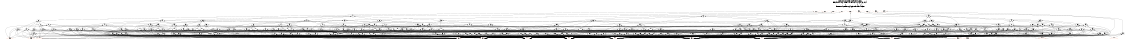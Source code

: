 # Network structure generated by ABC

digraph network {
size = "7.5,10";
center = true;
edge [dir = back];

{
  node [shape = plaintext];
  edge [style = invis];
  LevelTitle1 [label=""];
  LevelTitle2 [label=""];
  Level6 [label = ""];
  Level5 [label = ""];
  Level4 [label = ""];
  Level3 [label = ""];
  Level2 [label = ""];
  Level1 [label = ""];
  Level0 [label = ""];
  LevelTitle1 ->  LevelTitle2 ->  Level6 ->  Level5 ->  Level4 ->  Level3 ->  Level2 ->  Level1 ->  Level0;
}

{
  rank = same;
  LevelTitle1;
  title1 [shape=plaintext,
          fontsize=20,
          fontname = "Times-Roman",
          label="Network structure visualized by ABC\nBenchmark \"top\". Time was Wed Oct 16 16:07:28 2024. "
         ];
}

{
  rank = same;
  LevelTitle2;
  title2 [shape=plaintext,
          fontsize=18,
          fontname = "Times-Roman",
          label="The network contains 273 logic nodes and 0 latches.\n"
         ];
}

{
  rank = same;
  Level6;
  Node16 [label = "o_1_", shape = invtriangle, color = coral, fillcolor = coral];
  Node17 [label = "o_2_", shape = invtriangle, color = coral, fillcolor = coral];
  Node18 [label = "o_0_", shape = invtriangle, color = coral, fillcolor = coral];
  Node19 [label = "o_7_", shape = invtriangle, color = coral, fillcolor = coral];
  Node20 [label = "o_8_", shape = invtriangle, color = coral, fillcolor = coral];
  Node21 [label = "o_5_", shape = invtriangle, color = coral, fillcolor = coral];
  Node22 [label = "o_6_", shape = invtriangle, color = coral, fillcolor = coral];
  Node23 [label = "o_3_", shape = invtriangle, color = coral, fillcolor = coral];
  Node24 [label = "o_4_", shape = invtriangle, color = coral, fillcolor = coral];
}

{
  rank = same;
  Level5;
  Node41 [label = "41\n", shape = ellipse];
  Node161 [label = "161\n", shape = ellipse];
  Node239 [label = "239\n", shape = ellipse];
}

{
  rank = same;
  Level4;
  Node26 [label = "26\n", shape = ellipse];
  Node42 [label = "42\n", shape = ellipse];
  Node86 [label = "86\n", shape = ellipse];
  Node108 [label = "108\n", shape = ellipse];
  Node130 [label = "130\n", shape = ellipse];
  Node142 [label = "142\n", shape = ellipse];
  Node157 [label = "157\n", shape = ellipse];
  Node162 [label = "162\n", shape = ellipse];
  Node176 [label = "176\n", shape = ellipse];
  Node231 [label = "231\n", shape = ellipse];
  Node240 [label = "240\n", shape = ellipse];
  Node244 [label = "244\n", shape = ellipse];
  Node261 [label = "261\n", shape = ellipse];
  Node276 [label = "276\n", shape = ellipse];
  Node284 [label = "284\n", shape = ellipse];
}

{
  rank = same;
  Level3;
  Node27 [label = "27\n", shape = ellipse];
  Node32 [label = "32\n", shape = ellipse];
  Node43 [label = "43\n", shape = ellipse];
  Node59 [label = "59\n", shape = ellipse];
  Node68 [label = "68\n", shape = ellipse];
  Node74 [label = "74\n", shape = ellipse];
  Node79 [label = "79\n", shape = ellipse];
  Node87 [label = "87\n", shape = ellipse];
  Node89 [label = "89\n", shape = ellipse];
  Node91 [label = "91\n", shape = ellipse];
  Node94 [label = "94\n", shape = ellipse];
  Node97 [label = "97\n", shape = ellipse];
  Node109 [label = "109\n", shape = ellipse];
  Node116 [label = "116\n", shape = ellipse];
  Node120 [label = "120\n", shape = ellipse];
  Node122 [label = "122\n", shape = ellipse];
  Node125 [label = "125\n", shape = ellipse];
  Node131 [label = "131\n", shape = ellipse];
  Node134 [label = "134\n", shape = ellipse];
  Node138 [label = "138\n", shape = ellipse];
  Node143 [label = "143\n", shape = ellipse];
  Node145 [label = "145\n", shape = ellipse];
  Node147 [label = "147\n", shape = ellipse];
  Node158 [label = "158\n", shape = ellipse];
  Node163 [label = "163\n", shape = ellipse];
  Node177 [label = "177\n", shape = ellipse];
  Node190 [label = "190\n", shape = ellipse];
  Node200 [label = "200\n", shape = ellipse];
  Node212 [label = "212\n", shape = ellipse];
  Node222 [label = "222\n", shape = ellipse];
  Node232 [label = "232\n", shape = ellipse];
  Node241 [label = "241\n", shape = ellipse];
  Node242 [label = "242\n", shape = ellipse];
  Node245 [label = "245\n", shape = ellipse];
  Node247 [label = "247\n", shape = ellipse];
  Node262 [label = "262\n", shape = ellipse];
  Node268 [label = "268\n", shape = ellipse];
  Node270 [label = "270\n", shape = ellipse];
  Node273 [label = "273\n", shape = ellipse];
  Node277 [label = "277\n", shape = ellipse];
  Node278 [label = "278\n", shape = ellipse];
  Node280 [label = "280\n", shape = ellipse];
  Node285 [label = "285\n", shape = ellipse];
  Node286 [label = "286\n", shape = ellipse];
  Node288 [label = "288\n", shape = ellipse];
  Node291 [label = "291\n", shape = ellipse];
  Node294 [label = "294\n", shape = ellipse];
}

{
  rank = same;
  Level2;
  Node28 [label = "28\n", shape = ellipse];
  Node31 [label = "31\n", shape = ellipse];
  Node33 [label = "33\n", shape = ellipse];
  Node36 [label = "36\n", shape = ellipse];
  Node38 [label = "38\n", shape = ellipse];
  Node40 [label = "40\n", shape = ellipse];
  Node44 [label = "44\n", shape = ellipse];
  Node47 [label = "47\n", shape = ellipse];
  Node49 [label = "49\n", shape = ellipse];
  Node54 [label = "54\n", shape = ellipse];
  Node55 [label = "55\n", shape = ellipse];
  Node60 [label = "60\n", shape = ellipse];
  Node63 [label = "63\n", shape = ellipse];
  Node67 [label = "67\n", shape = ellipse];
  Node69 [label = "69\n", shape = ellipse];
  Node70 [label = "70\n", shape = ellipse];
  Node71 [label = "71\n", shape = ellipse];
  Node75 [label = "75\n", shape = ellipse];
  Node76 [label = "76\n", shape = ellipse];
  Node77 [label = "77\n", shape = ellipse];
  Node80 [label = "80\n", shape = ellipse];
  Node82 [label = "82\n", shape = ellipse];
  Node83 [label = "83\n", shape = ellipse];
  Node84 [label = "84\n", shape = ellipse];
  Node88 [label = "88\n", shape = ellipse];
  Node90 [label = "90\n", shape = ellipse];
  Node92 [label = "92\n", shape = ellipse];
  Node93 [label = "93\n", shape = ellipse];
  Node95 [label = "95\n", shape = ellipse];
  Node96 [label = "96\n", shape = ellipse];
  Node98 [label = "98\n", shape = ellipse];
  Node100 [label = "100\n", shape = ellipse];
  Node103 [label = "103\n", shape = ellipse];
  Node105 [label = "105\n", shape = ellipse];
  Node110 [label = "110\n", shape = ellipse];
  Node112 [label = "112\n", shape = ellipse];
  Node113 [label = "113\n", shape = ellipse];
  Node114 [label = "114\n", shape = ellipse];
  Node117 [label = "117\n", shape = ellipse];
  Node118 [label = "118\n", shape = ellipse];
  Node119 [label = "119\n", shape = ellipse];
  Node121 [label = "121\n", shape = ellipse];
  Node123 [label = "123\n", shape = ellipse];
  Node126 [label = "126\n", shape = ellipse];
  Node129 [label = "129\n", shape = ellipse];
  Node132 [label = "132\n", shape = ellipse];
  Node135 [label = "135\n", shape = ellipse];
  Node137 [label = "137\n", shape = ellipse];
  Node139 [label = "139\n", shape = ellipse];
  Node141 [label = "141\n", shape = ellipse];
  Node144 [label = "144\n", shape = ellipse];
  Node146 [label = "146\n", shape = ellipse];
  Node148 [label = "148\n", shape = ellipse];
  Node150 [label = "150\n", shape = ellipse];
  Node151 [label = "151\n", shape = ellipse];
  Node152 [label = "152\n", shape = ellipse];
  Node154 [label = "154\n", shape = ellipse];
  Node155 [label = "155\n", shape = ellipse];
  Node156 [label = "156\n", shape = ellipse];
  Node159 [label = "159\n", shape = ellipse];
  Node160 [label = "160\n", shape = ellipse];
  Node164 [label = "164\n", shape = ellipse];
  Node169 [label = "169\n", shape = ellipse];
  Node171 [label = "171\n", shape = ellipse];
  Node178 [label = "178\n", shape = ellipse];
  Node182 [label = "182\n", shape = ellipse];
  Node185 [label = "185\n", shape = ellipse];
  Node187 [label = "187\n", shape = ellipse];
  Node191 [label = "191\n", shape = ellipse];
  Node192 [label = "192\n", shape = ellipse];
  Node193 [label = "193\n", shape = ellipse];
  Node197 [label = "197\n", shape = ellipse];
  Node201 [label = "201\n", shape = ellipse];
  Node203 [label = "203\n", shape = ellipse];
  Node213 [label = "213\n", shape = ellipse];
  Node215 [label = "215\n", shape = ellipse];
  Node217 [label = "217\n", shape = ellipse];
  Node220 [label = "220\n", shape = ellipse];
  Node223 [label = "223\n", shape = ellipse];
  Node226 [label = "226\n", shape = ellipse];
  Node233 [label = "233\n", shape = ellipse];
  Node235 [label = "235\n", shape = ellipse];
  Node238 [label = "238\n", shape = ellipse];
  Node243 [label = "243\n", shape = ellipse];
  Node246 [label = "246\n", shape = ellipse];
  Node248 [label = "248\n", shape = ellipse];
  Node251 [label = "251\n", shape = ellipse];
  Node253 [label = "253\n", shape = ellipse];
  Node255 [label = "255\n", shape = ellipse];
  Node258 [label = "258\n", shape = ellipse];
  Node259 [label = "259\n", shape = ellipse];
  Node260 [label = "260\n", shape = ellipse];
  Node263 [label = "263\n", shape = ellipse];
  Node265 [label = "265\n", shape = ellipse];
  Node266 [label = "266\n", shape = ellipse];
  Node269 [label = "269\n", shape = ellipse];
  Node274 [label = "274\n", shape = ellipse];
  Node275 [label = "275\n", shape = ellipse];
  Node279 [label = "279\n", shape = ellipse];
  Node281 [label = "281\n", shape = ellipse];
  Node282 [label = "282\n", shape = ellipse];
  Node283 [label = "283\n", shape = ellipse];
  Node287 [label = "287\n", shape = ellipse];
  Node289 [label = "289\n", shape = ellipse];
  Node292 [label = "292\n", shape = ellipse];
  Node293 [label = "293\n", shape = ellipse];
  Node295 [label = "295\n", shape = ellipse];
}

{
  rank = same;
  Level1;
  Node29 [label = "29\n", shape = ellipse];
  Node30 [label = "30\n", shape = ellipse];
  Node34 [label = "34\n", shape = ellipse];
  Node35 [label = "35\n", shape = ellipse];
  Node37 [label = "37\n", shape = ellipse];
  Node39 [label = "39\n", shape = ellipse];
  Node45 [label = "45\n", shape = ellipse];
  Node46 [label = "46\n", shape = ellipse];
  Node48 [label = "48\n", shape = ellipse];
  Node50 [label = "50\n", shape = ellipse];
  Node51 [label = "51\n", shape = ellipse];
  Node52 [label = "52\n", shape = ellipse];
  Node53 [label = "53\n", shape = ellipse];
  Node56 [label = "56\n", shape = ellipse];
  Node57 [label = "57\n", shape = ellipse];
  Node58 [label = "58\n", shape = ellipse];
  Node61 [label = "61\n", shape = ellipse];
  Node62 [label = "62\n", shape = ellipse];
  Node64 [label = "64\n", shape = ellipse];
  Node65 [label = "65\n", shape = ellipse];
  Node66 [label = "66\n", shape = ellipse];
  Node72 [label = "72\n", shape = ellipse];
  Node73 [label = "73\n", shape = ellipse];
  Node78 [label = "78\n", shape = ellipse];
  Node81 [label = "81\n", shape = ellipse];
  Node85 [label = "85\n", shape = ellipse];
  Node99 [label = "99\n", shape = ellipse];
  Node101 [label = "101\n", shape = ellipse];
  Node102 [label = "102\n", shape = ellipse];
  Node104 [label = "104\n", shape = ellipse];
  Node106 [label = "106\n", shape = ellipse];
  Node107 [label = "107\n", shape = ellipse];
  Node111 [label = "111\n", shape = ellipse];
  Node115 [label = "115\n", shape = ellipse];
  Node124 [label = "124\n", shape = ellipse];
  Node127 [label = "127\n", shape = ellipse];
  Node128 [label = "128\n", shape = ellipse];
  Node133 [label = "133\n", shape = ellipse];
  Node136 [label = "136\n", shape = ellipse];
  Node140 [label = "140\n", shape = ellipse];
  Node149 [label = "149\n", shape = ellipse];
  Node153 [label = "153\n", shape = ellipse];
  Node165 [label = "165\n", shape = ellipse];
  Node166 [label = "166\n", shape = ellipse];
  Node167 [label = "167\n", shape = ellipse];
  Node168 [label = "168\n", shape = ellipse];
  Node170 [label = "170\n", shape = ellipse];
  Node172 [label = "172\n", shape = ellipse];
  Node173 [label = "173\n", shape = ellipse];
  Node174 [label = "174\n", shape = ellipse];
  Node175 [label = "175\n", shape = ellipse];
  Node179 [label = "179\n", shape = ellipse];
  Node180 [label = "180\n", shape = ellipse];
  Node181 [label = "181\n", shape = ellipse];
  Node183 [label = "183\n", shape = ellipse];
  Node184 [label = "184\n", shape = ellipse];
  Node186 [label = "186\n", shape = ellipse];
  Node188 [label = "188\n", shape = ellipse];
  Node189 [label = "189\n", shape = ellipse];
  Node194 [label = "194\n", shape = ellipse];
  Node195 [label = "195\n", shape = ellipse];
  Node196 [label = "196\n", shape = ellipse];
  Node198 [label = "198\n", shape = ellipse];
  Node199 [label = "199\n", shape = ellipse];
  Node202 [label = "202\n", shape = ellipse];
  Node204 [label = "204\n", shape = ellipse];
  Node205 [label = "205\n", shape = ellipse];
  Node206 [label = "206\n", shape = ellipse];
  Node207 [label = "207\n", shape = ellipse];
  Node208 [label = "208\n", shape = ellipse];
  Node209 [label = "209\n", shape = ellipse];
  Node210 [label = "210\n", shape = ellipse];
  Node211 [label = "211\n", shape = ellipse];
  Node214 [label = "214\n", shape = ellipse];
  Node216 [label = "216\n", shape = ellipse];
  Node218 [label = "218\n", shape = ellipse];
  Node219 [label = "219\n", shape = ellipse];
  Node221 [label = "221\n", shape = ellipse];
  Node224 [label = "224\n", shape = ellipse];
  Node225 [label = "225\n", shape = ellipse];
  Node227 [label = "227\n", shape = ellipse];
  Node228 [label = "228\n", shape = ellipse];
  Node229 [label = "229\n", shape = ellipse];
  Node230 [label = "230\n", shape = ellipse];
  Node234 [label = "234\n", shape = ellipse];
  Node236 [label = "236\n", shape = ellipse];
  Node237 [label = "237\n", shape = ellipse];
  Node249 [label = "249\n", shape = ellipse];
  Node250 [label = "250\n", shape = ellipse];
  Node252 [label = "252\n", shape = ellipse];
  Node254 [label = "254\n", shape = ellipse];
  Node256 [label = "256\n", shape = ellipse];
  Node257 [label = "257\n", shape = ellipse];
  Node264 [label = "264\n", shape = ellipse];
  Node267 [label = "267\n", shape = ellipse];
  Node271 [label = "271\n", shape = ellipse];
  Node272 [label = "272\n", shape = ellipse];
  Node290 [label = "290\n", shape = ellipse];
  Node296 [label = "296\n", shape = ellipse];
  Node297 [label = "297\n", shape = ellipse];
  Node298 [label = "298\n", shape = ellipse];
}

{
  rank = same;
  Level0;
  Node1 [label = "i_9_", shape = triangle, color = coral, fillcolor = coral];
  Node2 [label = "i_10_", shape = triangle, color = coral, fillcolor = coral];
  Node3 [label = "i_7_", shape = triangle, color = coral, fillcolor = coral];
  Node4 [label = "i_8_", shape = triangle, color = coral, fillcolor = coral];
  Node5 [label = "i_5_", shape = triangle, color = coral, fillcolor = coral];
  Node6 [label = "i_6_", shape = triangle, color = coral, fillcolor = coral];
  Node7 [label = "i_14_", shape = triangle, color = coral, fillcolor = coral];
  Node8 [label = "i_3_", shape = triangle, color = coral, fillcolor = coral];
  Node9 [label = "i_13_", shape = triangle, color = coral, fillcolor = coral];
  Node10 [label = "i_4_", shape = triangle, color = coral, fillcolor = coral];
  Node11 [label = "i_12_", shape = triangle, color = coral, fillcolor = coral];
  Node12 [label = "i_1_", shape = triangle, color = coral, fillcolor = coral];
  Node13 [label = "i_11_", shape = triangle, color = coral, fillcolor = coral];
  Node14 [label = "i_2_", shape = triangle, color = coral, fillcolor = coral];
  Node15 [label = "i_0_", shape = triangle, color = coral, fillcolor = coral];
}

title1 -> title2 [style = invis];
title2 -> Node16 [style = invis];
title2 -> Node17 [style = invis];
title2 -> Node18 [style = invis];
title2 -> Node19 [style = invis];
title2 -> Node20 [style = invis];
title2 -> Node21 [style = invis];
title2 -> Node22 [style = invis];
title2 -> Node23 [style = invis];
title2 -> Node24 [style = invis];
Node16 -> Node17 [style = invis];
Node17 -> Node18 [style = invis];
Node18 -> Node19 [style = invis];
Node19 -> Node20 [style = invis];
Node20 -> Node21 [style = invis];
Node21 -> Node22 [style = invis];
Node22 -> Node23 [style = invis];
Node23 -> Node24 [style = invis];
Node16 -> Node26 [style = solid];
Node17 -> Node41 [style = solid];
Node18 -> Node157 [style = solid];
Node19 -> Node161 [style = solid];
Node20 -> Node231 [style = solid];
Node21 -> Node238 [style = solid];
Node22 -> Node239 [style = solid];
Node23 -> Node297 [style = solid];
Node24 -> Node298 [style = solid];
Node26 -> Node27 [style = solid];
Node26 -> Node32 [style = solid];
Node26 -> Node36 [style = solid];
Node26 -> Node38 [style = solid];
Node26 -> Node40 [style = solid];
Node27 -> Node28 [style = solid];
Node27 -> Node31 [style = solid];
Node27 -> Node30 [style = solid];
Node27 -> Node6 [style = solid];
Node27 -> Node10 [style = solid];
Node28 -> Node29 [style = solid];
Node28 -> Node30 [style = solid];
Node28 -> Node5 [style = solid];
Node28 -> Node8 [style = solid];
Node28 -> Node10 [style = solid];
Node29 -> Node12 [style = solid];
Node29 -> Node14 [style = solid];
Node29 -> Node15 [style = solid];
Node30 -> Node8 [style = solid];
Node30 -> Node12 [style = solid];
Node30 -> Node15 [style = solid];
Node31 -> Node29 [style = solid];
Node31 -> Node8 [style = solid];
Node32 -> Node33 [style = solid];
Node32 -> Node34 [style = solid];
Node32 -> Node35 [style = solid];
Node32 -> Node6 [style = solid];
Node32 -> Node8 [style = solid];
Node33 -> Node34 [style = solid];
Node33 -> Node35 [style = solid];
Node33 -> Node5 [style = solid];
Node33 -> Node8 [style = solid];
Node33 -> Node10 [style = solid];
Node34 -> Node12 [style = solid];
Node34 -> Node14 [style = solid];
Node34 -> Node15 [style = solid];
Node35 -> Node8 [style = solid];
Node35 -> Node14 [style = solid];
Node35 -> Node15 [style = solid];
Node36 -> Node37 [style = solid];
Node36 -> Node5 [style = solid];
Node36 -> Node6 [style = solid];
Node36 -> Node8 [style = solid];
Node36 -> Node10 [style = solid];
Node37 -> Node12 [style = solid];
Node37 -> Node14 [style = solid];
Node37 -> Node15 [style = solid];
Node38 -> Node34 [style = solid];
Node38 -> Node39 [style = solid];
Node38 -> Node10 [style = solid];
Node39 -> Node5 [style = solid];
Node39 -> Node6 [style = solid];
Node39 -> Node10 [style = solid];
Node39 -> Node14 [style = solid];
Node39 -> Node15 [style = solid];
Node40 -> Node30 [style = solid];
Node40 -> Node35 [style = solid];
Node40 -> Node5 [style = solid];
Node40 -> Node6 [style = solid];
Node40 -> Node10 [style = solid];
Node41 -> Node42 [style = solid];
Node41 -> Node86 [style = solid];
Node41 -> Node108 [style = solid];
Node41 -> Node130 [style = solid];
Node41 -> Node142 [style = solid];
Node42 -> Node43 [style = solid];
Node42 -> Node59 [style = solid];
Node42 -> Node68 [style = solid];
Node42 -> Node74 [style = solid];
Node42 -> Node79 [style = solid];
Node43 -> Node44 [style = solid];
Node43 -> Node47 [style = solid];
Node43 -> Node49 [style = solid];
Node43 -> Node54 [style = solid];
Node43 -> Node55 [style = solid];
Node44 -> Node45 [style = solid];
Node44 -> Node46 [style = solid];
Node44 -> Node1 [style = solid];
Node44 -> Node2 [style = solid];
Node44 -> Node3 [style = solid];
Node45 -> Node8 [style = solid];
Node45 -> Node12 [style = solid];
Node45 -> Node15 [style = solid];
Node46 -> Node3 [style = solid];
Node46 -> Node12 [style = solid];
Node46 -> Node15 [style = solid];
Node47 -> Node45 [style = solid];
Node47 -> Node48 [style = solid];
Node47 -> Node46 [style = solid];
Node47 -> Node3 [style = solid];
Node47 -> Node4 [style = solid];
Node48 -> Node1 [style = solid];
Node48 -> Node2 [style = solid];
Node49 -> Node45 [style = solid];
Node49 -> Node50 [style = solid];
Node49 -> Node51 [style = solid];
Node49 -> Node52 [style = solid];
Node49 -> Node53 [style = solid];
Node50 -> Node1 [style = solid];
Node50 -> Node2 [style = solid];
Node50 -> Node4 [style = solid];
Node51 -> Node1 [style = solid];
Node51 -> Node4 [style = solid];
Node52 -> Node1 [style = solid];
Node52 -> Node2 [style = solid];
Node52 -> Node3 [style = solid];
Node52 -> Node4 [style = solid];
Node52 -> Node12 [style = solid];
Node53 -> Node3 [style = solid];
Node53 -> Node8 [style = solid];
Node53 -> Node12 [style = solid];
Node54 -> Node45 [style = solid];
Node54 -> Node53 [style = solid];
Node54 -> Node2 [style = solid];
Node54 -> Node3 [style = solid];
Node54 -> Node4 [style = solid];
Node55 -> Node45 [style = solid];
Node55 -> Node56 [style = solid];
Node55 -> Node57 [style = solid];
Node55 -> Node58 [style = solid];
Node55 -> Node1 [style = solid];
Node56 -> Node1 [style = solid];
Node56 -> Node3 [style = solid];
Node56 -> Node4 [style = solid];
Node57 -> Node1 [style = solid];
Node57 -> Node3 [style = solid];
Node57 -> Node4 [style = solid];
Node57 -> Node8 [style = solid];
Node57 -> Node12 [style = solid];
Node58 -> Node2 [style = solid];
Node58 -> Node3 [style = solid];
Node59 -> Node60 [style = solid];
Node59 -> Node63 [style = solid];
Node59 -> Node67 [style = solid];
Node59 -> Node34 [style = solid];
Node59 -> Node3 [style = solid];
Node60 -> Node34 [style = solid];
Node60 -> Node61 [style = solid];
Node60 -> Node62 [style = solid];
Node60 -> Node3 [style = solid];
Node60 -> Node8 [style = solid];
Node61 -> Node3 [style = solid];
Node61 -> Node4 [style = solid];
Node61 -> Node8 [style = solid];
Node61 -> Node14 [style = solid];
Node61 -> Node15 [style = solid];
Node62 -> Node2 [style = solid];
Node62 -> Node4 [style = solid];
Node63 -> Node64 [style = solid];
Node63 -> Node65 [style = solid];
Node63 -> Node66 [style = solid];
Node63 -> Node4 [style = solid];
Node64 -> Node8 [style = solid];
Node64 -> Node14 [style = solid];
Node64 -> Node15 [style = solid];
Node65 -> Node3 [style = solid];
Node65 -> Node12 [style = solid];
Node65 -> Node14 [style = solid];
Node66 -> Node2 [style = solid];
Node66 -> Node3 [style = solid];
Node67 -> Node66 [style = solid];
Node67 -> Node8 [style = solid];
Node68 -> Node69 [style = solid];
Node68 -> Node70 [style = solid];
Node68 -> Node71 [style = solid];
Node69 -> Node45 [style = solid];
Node69 -> Node1 [style = solid];
Node69 -> Node2 [style = solid];
Node69 -> Node3 [style = solid];
Node69 -> Node4 [style = solid];
Node70 -> Node34 [style = solid];
Node70 -> Node2 [style = solid];
Node70 -> Node3 [style = solid];
Node70 -> Node4 [style = solid];
Node70 -> Node14 [style = solid];
Node71 -> Node45 [style = solid];
Node71 -> Node72 [style = solid];
Node71 -> Node73 [style = solid];
Node71 -> Node4 [style = solid];
Node72 -> Node3 [style = solid];
Node72 -> Node8 [style = solid];
Node72 -> Node14 [style = solid];
Node73 -> Node2 [style = solid];
Node73 -> Node3 [style = solid];
Node73 -> Node4 [style = solid];
Node74 -> Node75 [style = solid];
Node74 -> Node76 [style = solid];
Node74 -> Node77 [style = solid];
Node75 -> Node34 [style = solid];
Node75 -> Node64 [style = solid];
Node75 -> Node2 [style = solid];
Node75 -> Node3 [style = solid];
Node75 -> Node4 [style = solid];
Node76 -> Node34 [style = solid];
Node76 -> Node72 [style = solid];
Node76 -> Node2 [style = solid];
Node76 -> Node4 [style = solid];
Node76 -> Node8 [style = solid];
Node77 -> Node34 [style = solid];
Node77 -> Node78 [style = solid];
Node77 -> Node2 [style = solid];
Node77 -> Node8 [style = solid];
Node78 -> Node3 [style = solid];
Node78 -> Node4 [style = solid];
Node79 -> Node80 [style = solid];
Node79 -> Node82 [style = solid];
Node79 -> Node83 [style = solid];
Node79 -> Node84 [style = solid];
Node80 -> Node78 [style = solid];
Node80 -> Node62 [style = solid];
Node80 -> Node65 [style = solid];
Node80 -> Node81 [style = solid];
Node81 -> Node8 [style = solid];
Node81 -> Node12 [style = solid];
Node81 -> Node14 [style = solid];
Node82 -> Node34 [style = solid];
Node82 -> Node64 [style = solid];
Node82 -> Node62 [style = solid];
Node82 -> Node3 [style = solid];
Node83 -> Node34 [style = solid];
Node83 -> Node64 [style = solid];
Node83 -> Node2 [style = solid];
Node83 -> Node4 [style = solid];
Node84 -> Node34 [style = solid];
Node84 -> Node85 [style = solid];
Node84 -> Node81 [style = solid];
Node84 -> Node4 [style = solid];
Node85 -> Node2 [style = solid];
Node85 -> Node3 [style = solid];
Node85 -> Node4 [style = solid];
Node86 -> Node87 [style = solid];
Node86 -> Node89 [style = solid];
Node86 -> Node91 [style = solid];
Node86 -> Node94 [style = solid];
Node86 -> Node97 [style = solid];
Node87 -> Node88 [style = solid];
Node87 -> Node34 [style = solid];
Node87 -> Node50 [style = solid];
Node87 -> Node1 [style = solid];
Node87 -> Node3 [style = solid];
Node88 -> Node34 [style = solid];
Node88 -> Node64 [style = solid];
Node88 -> Node1 [style = solid];
Node88 -> Node4 [style = solid];
Node88 -> Node8 [style = solid];
Node89 -> Node90 [style = solid];
Node89 -> Node34 [style = solid];
Node89 -> Node64 [style = solid];
Node89 -> Node1 [style = solid];
Node89 -> Node2 [style = solid];
Node90 -> Node56 [style = solid];
Node90 -> Node81 [style = solid];
Node91 -> Node92 [style = solid];
Node91 -> Node93 [style = solid];
Node91 -> Node34 [style = solid];
Node91 -> Node51 [style = solid];
Node91 -> Node72 [style = solid];
Node92 -> Node48 [style = solid];
Node92 -> Node3 [style = solid];
Node93 -> Node34 [style = solid];
Node93 -> Node64 [style = solid];
Node93 -> Node1 [style = solid];
Node93 -> Node3 [style = solid];
Node93 -> Node4 [style = solid];
Node94 -> Node95 [style = solid];
Node94 -> Node96 [style = solid];
Node94 -> Node48 [style = solid];
Node94 -> Node64 [style = solid];
Node94 -> Node3 [style = solid];
Node95 -> Node78 [style = solid];
Node95 -> Node14 [style = solid];
Node96 -> Node64 [style = solid];
Node96 -> Node1 [style = solid];
Node96 -> Node3 [style = solid];
Node96 -> Node4 [style = solid];
Node96 -> Node14 [style = solid];
Node97 -> Node98 [style = solid];
Node97 -> Node100 [style = solid];
Node97 -> Node103 [style = solid];
Node97 -> Node105 [style = solid];
Node97 -> Node107 [style = solid];
Node98 -> Node34 [style = solid];
Node98 -> Node64 [style = solid];
Node98 -> Node99 [style = solid];
Node98 -> Node2 [style = solid];
Node98 -> Node3 [style = solid];
Node99 -> Node2 [style = solid];
Node99 -> Node3 [style = solid];
Node99 -> Node4 [style = solid];
Node99 -> Node14 [style = solid];
Node99 -> Node15 [style = solid];
Node100 -> Node34 [style = solid];
Node100 -> Node64 [style = solid];
Node100 -> Node101 [style = solid];
Node100 -> Node73 [style = solid];
Node100 -> Node102 [style = solid];
Node101 -> Node3 [style = solid];
Node101 -> Node4 [style = solid];
Node102 -> Node3 [style = solid];
Node102 -> Node8 [style = solid];
Node103 -> Node34 [style = solid];
Node103 -> Node50 [style = solid];
Node103 -> Node51 [style = solid];
Node103 -> Node64 [style = solid];
Node103 -> Node104 [style = solid];
Node104 -> Node1 [style = solid];
Node104 -> Node3 [style = solid];
Node104 -> Node8 [style = solid];
Node105 -> Node34 [style = solid];
Node105 -> Node101 [style = solid];
Node105 -> Node106 [style = solid];
Node105 -> Node8 [style = solid];
Node106 -> Node2 [style = solid];
Node106 -> Node3 [style = solid];
Node106 -> Node14 [style = solid];
Node106 -> Node15 [style = solid];
Node107 -> Node1 [style = solid];
Node107 -> Node3 [style = solid];
Node107 -> Node4 [style = solid];
Node107 -> Node14 [style = solid];
Node107 -> Node15 [style = solid];
Node108 -> Node109 [style = solid];
Node108 -> Node116 [style = solid];
Node108 -> Node120 [style = solid];
Node108 -> Node122 [style = solid];
Node108 -> Node125 [style = solid];
Node109 -> Node110 [style = solid];
Node109 -> Node112 [style = solid];
Node109 -> Node113 [style = solid];
Node109 -> Node114 [style = solid];
Node110 -> Node34 [style = solid];
Node110 -> Node111 [style = solid];
Node110 -> Node2 [style = solid];
Node110 -> Node4 [style = solid];
Node111 -> Node3 [style = solid];
Node111 -> Node14 [style = solid];
Node111 -> Node15 [style = solid];
Node112 -> Node64 [style = solid];
Node112 -> Node72 [style = solid];
Node112 -> Node2 [style = solid];
Node112 -> Node4 [style = solid];
Node113 -> Node34 [style = solid];
Node113 -> Node65 [style = solid];
Node113 -> Node2 [style = solid];
Node113 -> Node4 [style = solid];
Node113 -> Node8 [style = solid];
Node114 -> Node34 [style = solid];
Node114 -> Node115 [style = solid];
Node114 -> Node2 [style = solid];
Node114 -> Node4 [style = solid];
Node114 -> Node8 [style = solid];
Node115 -> Node4 [style = solid];
Node115 -> Node14 [style = solid];
Node115 -> Node15 [style = solid];
Node116 -> Node117 [style = solid];
Node116 -> Node118 [style = solid];
Node116 -> Node119 [style = solid];
Node117 -> Node111 [style = solid];
Node117 -> Node115 [style = solid];
Node117 -> Node2 [style = solid];
Node117 -> Node4 [style = solid];
Node118 -> Node34 [style = solid];
Node118 -> Node2 [style = solid];
Node118 -> Node3 [style = solid];
Node118 -> Node4 [style = solid];
Node118 -> Node14 [style = solid];
Node119 -> Node34 [style = solid];
Node119 -> Node111 [style = solid];
Node119 -> Node2 [style = solid];
Node119 -> Node3 [style = solid];
Node119 -> Node8 [style = solid];
Node120 -> Node121 [style = solid];
Node120 -> Node50 [style = solid];
Node120 -> Node51 [style = solid];
Node120 -> Node65 [style = solid];
Node121 -> Node48 [style = solid];
Node121 -> Node72 [style = solid];
Node121 -> Node115 [style = solid];
Node121 -> Node4 [style = solid];
Node122 -> Node123 [style = solid];
Node122 -> Node111 [style = solid];
Node122 -> Node115 [style = solid];
Node122 -> Node1 [style = solid];
Node122 -> Node4 [style = solid];
Node123 -> Node50 [style = solid];
Node123 -> Node111 [style = solid];
Node123 -> Node124 [style = solid];
Node123 -> Node2 [style = solid];
Node124 -> Node1 [style = solid];
Node124 -> Node14 [style = solid];
Node124 -> Node15 [style = solid];
Node125 -> Node126 [style = solid];
Node125 -> Node129 [style = solid];
Node125 -> Node127 [style = solid];
Node125 -> Node58 [style = solid];
Node125 -> Node64 [style = solid];
Node126 -> Node34 [style = solid];
Node126 -> Node127 [style = solid];
Node126 -> Node58 [style = solid];
Node126 -> Node81 [style = solid];
Node126 -> Node128 [style = solid];
Node127 -> Node2 [style = solid];
Node127 -> Node3 [style = solid];
Node127 -> Node4 [style = solid];
Node128 -> Node2 [style = solid];
Node128 -> Node4 [style = solid];
Node128 -> Node8 [style = solid];
Node128 -> Node14 [style = solid];
Node128 -> Node15 [style = solid];
Node129 -> Node34 [style = solid];
Node129 -> Node111 [style = solid];
Node129 -> Node1 [style = solid];
Node129 -> Node2 [style = solid];
Node129 -> Node8 [style = solid];
Node130 -> Node131 [style = solid];
Node130 -> Node134 [style = solid];
Node130 -> Node138 [style = solid];
Node130 -> Node141 [style = solid];
Node131 -> Node132 [style = solid];
Node131 -> Node2 [style = solid];
Node131 -> Node4 [style = solid];
Node131 -> Node14 [style = solid];
Node131 -> Node15 [style = solid];
Node132 -> Node133 [style = solid];
Node132 -> Node8 [style = solid];
Node132 -> Node12 [style = solid];
Node132 -> Node14 [style = solid];
Node132 -> Node15 [style = solid];
Node133 -> Node1 [style = solid];
Node133 -> Node3 [style = solid];
Node133 -> Node4 [style = solid];
Node133 -> Node14 [style = solid];
Node133 -> Node15 [style = solid];
Node134 -> Node135 [style = solid];
Node134 -> Node137 [style = solid];
Node134 -> Node37 [style = solid];
Node134 -> Node3 [style = solid];
Node134 -> Node4 [style = solid];
Node135 -> Node37 [style = solid];
Node135 -> Node51 [style = solid];
Node135 -> Node136 [style = solid];
Node135 -> Node8 [style = solid];
Node136 -> Node3 [style = solid];
Node136 -> Node12 [style = solid];
Node136 -> Node14 [style = solid];
Node137 -> Node37 [style = solid];
Node137 -> Node2 [style = solid];
Node137 -> Node3 [style = solid];
Node137 -> Node4 [style = solid];
Node137 -> Node8 [style = solid];
Node138 -> Node139 [style = solid];
Node138 -> Node37 [style = solid];
Node138 -> Node1 [style = solid];
Node138 -> Node3 [style = solid];
Node138 -> Node8 [style = solid];
Node139 -> Node50 [style = solid];
Node139 -> Node56 [style = solid];
Node139 -> Node136 [style = solid];
Node139 -> Node140 [style = solid];
Node140 -> Node8 [style = solid];
Node140 -> Node12 [style = solid];
Node140 -> Node14 [style = solid];
Node141 -> Node37 [style = solid];
Node141 -> Node1 [style = solid];
Node141 -> Node2 [style = solid];
Node141 -> Node3 [style = solid];
Node141 -> Node4 [style = solid];
Node142 -> Node143 [style = solid];
Node142 -> Node145 [style = solid];
Node142 -> Node147 [style = solid];
Node142 -> Node155 [style = solid];
Node142 -> Node156 [style = solid];
Node143 -> Node144 [style = solid];
Node143 -> Node37 [style = solid];
Node143 -> Node2 [style = solid];
Node143 -> Node3 [style = solid];
Node143 -> Node8 [style = solid];
Node144 -> Node78 [style = solid];
Node144 -> Node140 [style = solid];
Node145 -> Node146 [style = solid];
Node145 -> Node34 [style = solid];
Node145 -> Node62 [style = solid];
Node145 -> Node140 [style = solid];
Node145 -> Node3 [style = solid];
Node146 -> Node37 [style = solid];
Node146 -> Node2 [style = solid];
Node146 -> Node8 [style = solid];
Node147 -> Node148 [style = solid];
Node147 -> Node150 [style = solid];
Node147 -> Node151 [style = solid];
Node147 -> Node152 [style = solid];
Node147 -> Node154 [style = solid];
Node148 -> Node149 [style = solid];
Node148 -> Node136 [style = solid];
Node148 -> Node140 [style = solid];
Node148 -> Node3 [style = solid];
Node149 -> Node2 [style = solid];
Node149 -> Node4 [style = solid];
Node150 -> Node37 [style = solid];
Node150 -> Node149 [style = solid];
Node150 -> Node58 [style = solid];
Node150 -> Node8 [style = solid];
Node151 -> Node37 [style = solid];
Node151 -> Node1 [style = solid];
Node151 -> Node2 [style = solid];
Node151 -> Node3 [style = solid];
Node151 -> Node4 [style = solid];
Node152 -> Node37 [style = solid];
Node152 -> Node153 [style = solid];
Node152 -> Node2 [style = solid];
Node152 -> Node4 [style = solid];
Node152 -> Node8 [style = solid];
Node153 -> Node3 [style = solid];
Node153 -> Node4 [style = solid];
Node153 -> Node12 [style = solid];
Node153 -> Node14 [style = solid];
Node153 -> Node15 [style = solid];
Node154 -> Node37 [style = solid];
Node154 -> Node2 [style = solid];
Node154 -> Node3 [style = solid];
Node154 -> Node4 [style = solid];
Node154 -> Node8 [style = solid];
Node155 -> Node37 [style = solid];
Node155 -> Node2 [style = solid];
Node155 -> Node3 [style = solid];
Node155 -> Node4 [style = solid];
Node155 -> Node8 [style = solid];
Node156 -> Node37 [style = solid];
Node156 -> Node78 [style = solid];
Node156 -> Node62 [style = solid];
Node156 -> Node136 [style = solid];
Node156 -> Node8 [style = solid];
Node157 -> Node158 [style = solid];
Node157 -> Node31 [style = solid];
Node157 -> Node160 [style = solid];
Node157 -> Node35 [style = solid];
Node157 -> Node10 [style = solid];
Node158 -> Node159 [style = solid];
Node158 -> Node37 [style = solid];
Node158 -> Node5 [style = solid];
Node158 -> Node8 [style = solid];
Node158 -> Node10 [style = solid];
Node159 -> Node29 [style = solid];
Node159 -> Node35 [style = solid];
Node159 -> Node5 [style = solid];
Node159 -> Node8 [style = solid];
Node159 -> Node10 [style = solid];
Node160 -> Node30 [style = solid];
Node160 -> Node37 [style = solid];
Node160 -> Node5 [style = solid];
Node160 -> Node8 [style = solid];
Node160 -> Node10 [style = solid];
Node161 -> Node162 [style = solid];
Node161 -> Node176 [style = solid];
Node161 -> Node200 [style = solid];
Node161 -> Node212 [style = solid];
Node161 -> Node222 [style = solid];
Node162 -> Node163 [style = solid];
Node162 -> Node169 [style = solid];
Node162 -> Node171 [style = solid];
Node162 -> Node174 [style = solid];
Node162 -> Node175 [style = solid];
Node163 -> Node164 [style = solid];
Node163 -> Node166 [style = solid];
Node163 -> Node167 [style = solid];
Node163 -> Node168 [style = solid];
Node164 -> Node165 [style = solid];
Node164 -> Node2 [style = solid];
Node164 -> Node3 [style = solid];
Node164 -> Node8 [style = solid];
Node164 -> Node14 [style = solid];
Node165 -> Node3 [style = solid];
Node165 -> Node4 [style = solid];
Node165 -> Node8 [style = solid];
Node165 -> Node12 [style = solid];
Node165 -> Node14 [style = solid];
Node166 -> Node2 [style = solid];
Node166 -> Node3 [style = solid];
Node166 -> Node4 [style = solid];
Node166 -> Node12 [style = solid];
Node166 -> Node14 [style = solid];
Node167 -> Node2 [style = solid];
Node167 -> Node3 [style = solid];
Node167 -> Node4 [style = solid];
Node167 -> Node8 [style = solid];
Node167 -> Node12 [style = solid];
Node168 -> Node2 [style = solid];
Node168 -> Node3 [style = solid];
Node168 -> Node4 [style = solid];
Node168 -> Node12 [style = solid];
Node168 -> Node14 [style = solid];
Node169 -> Node170 [style = solid];
Node169 -> Node2 [style = solid];
Node169 -> Node3 [style = solid];
Node169 -> Node8 [style = solid];
Node169 -> Node14 [style = solid];
Node170 -> Node1 [style = solid];
Node170 -> Node2 [style = solid];
Node170 -> Node8 [style = solid];
Node170 -> Node12 [style = solid];
Node171 -> Node172 [style = solid];
Node171 -> Node173 [style = solid];
Node171 -> Node2 [style = solid];
Node171 -> Node12 [style = solid];
Node171 -> Node14 [style = solid];
Node172 -> Node1 [style = solid];
Node172 -> Node3 [style = solid];
Node172 -> Node8 [style = solid];
Node173 -> Node3 [style = solid];
Node173 -> Node4 [style = solid];
Node173 -> Node8 [style = solid];
Node173 -> Node12 [style = solid];
Node174 -> Node1 [style = solid];
Node174 -> Node2 [style = solid];
Node174 -> Node3 [style = solid];
Node174 -> Node8 [style = solid];
Node174 -> Node12 [style = solid];
Node175 -> Node1 [style = solid];
Node175 -> Node2 [style = solid];
Node175 -> Node4 [style = solid];
Node175 -> Node8 [style = solid];
Node175 -> Node14 [style = solid];
Node176 -> Node177 [style = solid];
Node176 -> Node190 [style = solid];
Node176 -> Node197 [style = solid];
Node176 -> Node198 [style = solid];
Node176 -> Node199 [style = solid];
Node177 -> Node178 [style = solid];
Node177 -> Node182 [style = solid];
Node177 -> Node185 [style = solid];
Node177 -> Node187 [style = solid];
Node177 -> Node189 [style = solid];
Node178 -> Node179 [style = solid];
Node178 -> Node180 [style = solid];
Node178 -> Node181 [style = solid];
Node179 -> Node1 [style = solid];
Node179 -> Node2 [style = solid];
Node179 -> Node4 [style = solid];
Node179 -> Node12 [style = solid];
Node179 -> Node14 [style = solid];
Node180 -> Node1 [style = solid];
Node180 -> Node4 [style = solid];
Node180 -> Node12 [style = solid];
Node180 -> Node14 [style = solid];
Node181 -> Node2 [style = solid];
Node181 -> Node8 [style = solid];
Node181 -> Node12 [style = solid];
Node181 -> Node14 [style = solid];
Node182 -> Node183 [style = solid];
Node182 -> Node184 [style = solid];
Node182 -> Node2 [style = solid];
Node182 -> Node4 [style = solid];
Node183 -> Node8 [style = solid];
Node183 -> Node12 [style = solid];
Node183 -> Node14 [style = solid];
Node184 -> Node2 [style = solid];
Node184 -> Node3 [style = solid];
Node184 -> Node4 [style = solid];
Node184 -> Node12 [style = solid];
Node184 -> Node14 [style = solid];
Node185 -> Node186 [style = solid];
Node185 -> Node2 [style = solid];
Node185 -> Node4 [style = solid];
Node185 -> Node12 [style = solid];
Node186 -> Node3 [style = solid];
Node186 -> Node8 [style = solid];
Node187 -> Node188 [style = solid];
Node187 -> Node183 [style = solid];
Node187 -> Node2 [style = solid];
Node187 -> Node3 [style = solid];
Node187 -> Node12 [style = solid];
Node188 -> Node4 [style = solid];
Node188 -> Node8 [style = solid];
Node189 -> Node2 [style = solid];
Node189 -> Node4 [style = solid];
Node189 -> Node8 [style = solid];
Node189 -> Node12 [style = solid];
Node189 -> Node14 [style = solid];
Node190 -> Node191 [style = solid];
Node190 -> Node192 [style = solid];
Node190 -> Node193 [style = solid];
Node190 -> Node195 [style = solid];
Node190 -> Node196 [style = solid];
Node191 -> Node101 [style = solid];
Node191 -> Node2 [style = solid];
Node191 -> Node8 [style = solid];
Node191 -> Node14 [style = solid];
Node192 -> Node186 [style = solid];
Node192 -> Node1 [style = solid];
Node192 -> Node2 [style = solid];
Node192 -> Node12 [style = solid];
Node192 -> Node14 [style = solid];
Node193 -> Node101 [style = solid];
Node193 -> Node194 [style = solid];
Node193 -> Node1 [style = solid];
Node193 -> Node14 [style = solid];
Node194 -> Node2 [style = solid];
Node194 -> Node3 [style = solid];
Node194 -> Node4 [style = solid];
Node194 -> Node8 [style = solid];
Node194 -> Node12 [style = solid];
Node195 -> Node1 [style = solid];
Node195 -> Node3 [style = solid];
Node195 -> Node4 [style = solid];
Node195 -> Node12 [style = solid];
Node195 -> Node14 [style = solid];
Node196 -> Node1 [style = solid];
Node196 -> Node2 [style = solid];
Node196 -> Node3 [style = solid];
Node196 -> Node12 [style = solid];
Node196 -> Node14 [style = solid];
Node197 -> Node102 [style = solid];
Node197 -> Node2 [style = solid];
Node197 -> Node12 [style = solid];
Node197 -> Node14 [style = solid];
Node198 -> Node3 [style = solid];
Node198 -> Node4 [style = solid];
Node198 -> Node8 [style = solid];
Node198 -> Node12 [style = solid];
Node198 -> Node14 [style = solid];
Node199 -> Node2 [style = solid];
Node199 -> Node3 [style = solid];
Node199 -> Node4 [style = solid];
Node199 -> Node12 [style = solid];
Node199 -> Node14 [style = solid];
Node200 -> Node201 [style = solid];
Node200 -> Node203 [style = solid];
Node200 -> Node209 [style = solid];
Node200 -> Node210 [style = solid];
Node200 -> Node211 [style = solid];
Node201 -> Node149 [style = solid];
Node201 -> Node202 [style = solid];
Node201 -> Node186 [style = solid];
Node201 -> Node12 [style = solid];
Node202 -> Node2 [style = solid];
Node202 -> Node4 [style = solid];
Node202 -> Node8 [style = solid];
Node202 -> Node12 [style = solid];
Node202 -> Node14 [style = solid];
Node203 -> Node204 [style = solid];
Node203 -> Node205 [style = solid];
Node203 -> Node206 [style = solid];
Node203 -> Node207 [style = solid];
Node203 -> Node208 [style = solid];
Node204 -> Node2 [style = solid];
Node204 -> Node3 [style = solid];
Node204 -> Node4 [style = solid];
Node204 -> Node8 [style = solid];
Node204 -> Node14 [style = solid];
Node205 -> Node2 [style = solid];
Node205 -> Node3 [style = solid];
Node205 -> Node4 [style = solid];
Node205 -> Node8 [style = solid];
Node205 -> Node14 [style = solid];
Node206 -> Node1 [style = solid];
Node206 -> Node2 [style = solid];
Node206 -> Node3 [style = solid];
Node206 -> Node4 [style = solid];
Node206 -> Node8 [style = solid];
Node207 -> Node2 [style = solid];
Node207 -> Node3 [style = solid];
Node207 -> Node8 [style = solid];
Node207 -> Node12 [style = solid];
Node207 -> Node14 [style = solid];
Node208 -> Node1 [style = solid];
Node208 -> Node3 [style = solid];
Node208 -> Node4 [style = solid];
Node208 -> Node12 [style = solid];
Node208 -> Node14 [style = solid];
Node209 -> Node1 [style = solid];
Node209 -> Node2 [style = solid];
Node209 -> Node4 [style = solid];
Node209 -> Node12 [style = solid];
Node209 -> Node14 [style = solid];
Node210 -> Node1 [style = solid];
Node210 -> Node2 [style = solid];
Node210 -> Node3 [style = solid];
Node210 -> Node4 [style = solid];
Node210 -> Node12 [style = solid];
Node211 -> Node2 [style = solid];
Node211 -> Node4 [style = solid];
Node211 -> Node8 [style = solid];
Node211 -> Node12 [style = solid];
Node211 -> Node14 [style = solid];
Node212 -> Node213 [style = solid];
Node212 -> Node215 [style = solid];
Node212 -> Node217 [style = solid];
Node212 -> Node220 [style = solid];
Node212 -> Node221 [style = solid];
Node213 -> Node214 [style = solid];
Node213 -> Node1 [style = solid];
Node213 -> Node2 [style = solid];
Node213 -> Node4 [style = solid];
Node213 -> Node8 [style = solid];
Node214 -> Node8 [style = solid];
Node214 -> Node12 [style = solid];
Node214 -> Node14 [style = solid];
Node215 -> Node186 [style = solid];
Node215 -> Node216 [style = solid];
Node215 -> Node2 [style = solid];
Node215 -> Node4 [style = solid];
Node215 -> Node14 [style = solid];
Node216 -> Node2 [style = solid];
Node216 -> Node3 [style = solid];
Node216 -> Node4 [style = solid];
Node216 -> Node8 [style = solid];
Node216 -> Node12 [style = solid];
Node217 -> Node218 [style = solid];
Node217 -> Node214 [style = solid];
Node217 -> Node219 [style = solid];
Node217 -> Node2 [style = solid];
Node218 -> Node1 [style = solid];
Node218 -> Node3 [style = solid];
Node218 -> Node14 [style = solid];
Node219 -> Node1 [style = solid];
Node219 -> Node2 [style = solid];
Node219 -> Node3 [style = solid];
Node219 -> Node4 [style = solid];
Node219 -> Node12 [style = solid];
Node220 -> Node188 [style = solid];
Node220 -> Node1 [style = solid];
Node220 -> Node2 [style = solid];
Node220 -> Node12 [style = solid];
Node220 -> Node14 [style = solid];
Node221 -> Node3 [style = solid];
Node221 -> Node4 [style = solid];
Node221 -> Node8 [style = solid];
Node221 -> Node12 [style = solid];
Node221 -> Node14 [style = solid];
Node222 -> Node223 [style = solid];
Node222 -> Node226 [style = solid];
Node222 -> Node228 [style = solid];
Node222 -> Node229 [style = solid];
Node222 -> Node230 [style = solid];
Node223 -> Node224 [style = solid];
Node223 -> Node225 [style = solid];
Node223 -> Node2 [style = solid];
Node223 -> Node4 [style = solid];
Node224 -> Node2 [style = solid];
Node224 -> Node3 [style = solid];
Node224 -> Node4 [style = solid];
Node224 -> Node8 [style = solid];
Node224 -> Node14 [style = solid];
Node225 -> Node8 [style = solid];
Node225 -> Node12 [style = solid];
Node225 -> Node14 [style = solid];
Node226 -> Node186 [style = solid];
Node226 -> Node227 [style = solid];
Node226 -> Node1 [style = solid];
Node226 -> Node12 [style = solid];
Node226 -> Node14 [style = solid];
Node227 -> Node1 [style = solid];
Node227 -> Node2 [style = solid];
Node227 -> Node3 [style = solid];
Node227 -> Node4 [style = solid];
Node227 -> Node8 [style = solid];
Node228 -> Node2 [style = solid];
Node228 -> Node3 [style = solid];
Node228 -> Node4 [style = solid];
Node228 -> Node12 [style = solid];
Node228 -> Node14 [style = solid];
Node229 -> Node2 [style = solid];
Node229 -> Node3 [style = solid];
Node229 -> Node8 [style = solid];
Node229 -> Node12 [style = solid];
Node229 -> Node14 [style = solid];
Node230 -> Node2 [style = solid];
Node230 -> Node3 [style = solid];
Node230 -> Node4 [style = solid];
Node230 -> Node12 [style = solid];
Node230 -> Node14 [style = solid];
Node231 -> Node232 [style = solid];
Node231 -> Node235 [style = solid];
Node231 -> Node237 [style = solid];
Node232 -> Node233 [style = solid];
Node232 -> Node1 [style = solid];
Node232 -> Node8 [style = solid];
Node232 -> Node11 [style = solid];
Node232 -> Node15 [style = solid];
Node233 -> Node234 [style = solid];
Node233 -> Node1 [style = solid];
Node233 -> Node2 [style = solid];
Node233 -> Node11 [style = solid];
Node233 -> Node15 [style = solid];
Node234 -> Node1 [style = solid];
Node234 -> Node3 [style = solid];
Node234 -> Node11 [style = solid];
Node234 -> Node12 [style = solid];
Node234 -> Node15 [style = solid];
Node235 -> Node236 [style = solid];
Node235 -> Node1 [style = solid];
Node235 -> Node2 [style = solid];
Node235 -> Node3 [style = solid];
Node235 -> Node12 [style = solid];
Node236 -> Node2 [style = solid];
Node236 -> Node14 [style = solid];
Node236 -> Node15 [style = solid];
Node237 -> Node1 [style = solid];
Node237 -> Node2 [style = solid];
Node237 -> Node3 [style = solid];
Node237 -> Node8 [style = solid];
Node237 -> Node14 [style = solid];
Node238 -> Node66 [style = solid];
Node238 -> Node9 [style = solid];
Node238 -> Node11 [style = solid];
Node238 -> Node15 [style = solid];
Node239 -> Node240 [style = solid];
Node239 -> Node244 [style = solid];
Node239 -> Node261 [style = solid];
Node239 -> Node276 [style = solid];
Node239 -> Node284 [style = solid];
Node240 -> Node241 [style = solid];
Node240 -> Node242 [style = solid];
Node240 -> Node34 [style = solid];
Node240 -> Node66 [style = solid];
Node240 -> Node8 [style = solid];
Node241 -> Node92 [style = solid];
Node241 -> Node45 [style = solid];
Node241 -> Node50 [style = solid];
Node241 -> Node53 [style = solid];
Node242 -> Node92 [style = solid];
Node242 -> Node243 [style = solid];
Node242 -> Node34 [style = solid];
Node242 -> Node50 [style = solid];
Node242 -> Node65 [style = solid];
Node243 -> Node62 [style = solid];
Node243 -> Node65 [style = solid];
Node243 -> Node81 [style = solid];
Node243 -> Node3 [style = solid];
Node244 -> Node245 [style = solid];
Node244 -> Node247 [style = solid];
Node244 -> Node258 [style = solid];
Node244 -> Node259 [style = solid];
Node244 -> Node260 [style = solid];
Node245 -> Node246 [style = solid];
Node245 -> Node50 [style = solid];
Node245 -> Node3 [style = solid];
Node245 -> Node14 [style = solid];
Node245 -> Node15 [style = solid];
Node246 -> Node85 [style = solid];
Node246 -> Node8 [style = solid];
Node246 -> Node14 [style = solid];
Node246 -> Node15 [style = solid];
Node247 -> Node248 [style = solid];
Node247 -> Node251 [style = solid];
Node247 -> Node253 [style = solid];
Node247 -> Node255 [style = solid];
Node248 -> Node50 [style = solid];
Node248 -> Node249 [style = solid];
Node248 -> Node136 [style = solid];
Node248 -> Node250 [style = solid];
Node248 -> Node15 [style = solid];
Node249 -> Node3 [style = solid];
Node249 -> Node8 [style = solid];
Node250 -> Node2 [style = solid];
Node250 -> Node4 [style = solid];
Node250 -> Node7 [style = solid];
Node251 -> Node29 [style = solid];
Node251 -> Node37 [style = solid];
Node251 -> Node66 [style = solid];
Node251 -> Node252 [style = solid];
Node251 -> Node8 [style = solid];
Node252 -> Node2 [style = solid];
Node252 -> Node3 [style = solid];
Node252 -> Node7 [style = solid];
Node253 -> Node62 [style = solid];
Node253 -> Node254 [style = solid];
Node253 -> Node3 [style = solid];
Node253 -> Node14 [style = solid];
Node253 -> Node15 [style = solid];
Node254 -> Node1 [style = solid];
Node254 -> Node2 [style = solid];
Node254 -> Node4 [style = solid];
Node255 -> Node256 [style = solid];
Node255 -> Node85 [style = solid];
Node255 -> Node254 [style = solid];
Node255 -> Node257 [style = solid];
Node255 -> Node15 [style = solid];
Node256 -> Node8 [style = solid];
Node256 -> Node14 [style = solid];
Node257 -> Node3 [style = solid];
Node257 -> Node8 [style = solid];
Node258 -> Node62 [style = solid];
Node258 -> Node3 [style = solid];
Node258 -> Node8 [style = solid];
Node258 -> Node12 [style = solid];
Node258 -> Node15 [style = solid];
Node259 -> Node85 [style = solid];
Node259 -> Node8 [style = solid];
Node259 -> Node12 [style = solid];
Node259 -> Node14 [style = solid];
Node259 -> Node15 [style = solid];
Node260 -> Node50 [style = solid];
Node260 -> Node254 [style = solid];
Node260 -> Node3 [style = solid];
Node260 -> Node12 [style = solid];
Node260 -> Node15 [style = solid];
Node261 -> Node262 [style = solid];
Node261 -> Node268 [style = solid];
Node261 -> Node270 [style = solid];
Node261 -> Node273 [style = solid];
Node261 -> Node275 [style = solid];
Node262 -> Node263 [style = solid];
Node262 -> Node265 [style = solid];
Node262 -> Node266 [style = solid];
Node262 -> Node78 [style = solid];
Node262 -> Node8 [style = solid];
Node263 -> Node264 [style = solid];
Node263 -> Node1 [style = solid];
Node264 -> Node2 [style = solid];
Node264 -> Node7 [style = solid];
Node265 -> Node249 [style = solid];
Node265 -> Node15 [style = solid];
Node266 -> Node267 [style = solid];
Node266 -> Node8 [style = solid];
Node266 -> Node12 [style = solid];
Node266 -> Node15 [style = solid];
Node267 -> Node1 [style = solid];
Node267 -> Node2 [style = solid];
Node267 -> Node3 [style = solid];
Node268 -> Node269 [style = solid];
Node268 -> Node254 [style = solid];
Node268 -> Node257 [style = solid];
Node268 -> Node14 [style = solid];
Node269 -> Node267 [style = solid];
Node269 -> Node8 [style = solid];
Node269 -> Node14 [style = solid];
Node269 -> Node15 [style = solid];
Node270 -> Node92 [style = solid];
Node270 -> Node95 [style = solid];
Node270 -> Node271 [style = solid];
Node270 -> Node272 [style = solid];
Node270 -> Node15 [style = solid];
Node271 -> Node8 [style = solid];
Node271 -> Node14 [style = solid];
Node272 -> Node1 [style = solid];
Node272 -> Node2 [style = solid];
Node272 -> Node7 [style = solid];
Node273 -> Node274 [style = solid];
Node273 -> Node50 [style = solid];
Node273 -> Node249 [style = solid];
Node273 -> Node14 [style = solid];
Node274 -> Node254 [style = solid];
Node274 -> Node257 [style = solid];
Node274 -> Node12 [style = solid];
Node275 -> Node272 [style = solid];
Node275 -> Node3 [style = solid];
Node275 -> Node4 [style = solid];
Node275 -> Node8 [style = solid];
Node275 -> Node15 [style = solid];
Node276 -> Node277 [style = solid];
Node276 -> Node278 [style = solid];
Node276 -> Node280 [style = solid];
Node276 -> Node282 [style = solid];
Node276 -> Node283 [style = solid];
Node277 -> Node263 [style = solid];
Node277 -> Node78 [style = solid];
Node277 -> Node250 [style = solid];
Node277 -> Node257 [style = solid];
Node277 -> Node14 [style = solid];
Node278 -> Node67 [style = solid];
Node278 -> Node279 [style = solid];
Node278 -> Node29 [style = solid];
Node278 -> Node35 [style = solid];
Node278 -> Node252 [style = solid];
Node279 -> Node29 [style = solid];
Node279 -> Node85 [style = solid];
Node279 -> Node271 [style = solid];
Node279 -> Node267 [style = solid];
Node279 -> Node12 [style = solid];
Node280 -> Node281 [style = solid];
Node280 -> Node34 [style = solid];
Node280 -> Node65 [style = solid];
Node280 -> Node254 [style = solid];
Node280 -> Node267 [style = solid];
Node281 -> Node64 [style = solid];
Node281 -> Node264 [style = solid];
Node281 -> Node3 [style = solid];
Node281 -> Node4 [style = solid];
Node281 -> Node14 [style = solid];
Node282 -> Node34 [style = solid];
Node282 -> Node66 [style = solid];
Node282 -> Node85 [style = solid];
Node282 -> Node225 [style = solid];
Node282 -> Node8 [style = solid];
Node283 -> Node72 [style = solid];
Node283 -> Node111 [style = solid];
Node283 -> Node264 [style = solid];
Node283 -> Node1 [style = solid];
Node283 -> Node4 [style = solid];
Node284 -> Node285 [style = solid];
Node284 -> Node286 [style = solid];
Node284 -> Node288 [style = solid];
Node284 -> Node291 [style = solid];
Node284 -> Node294 [style = solid];
Node285 -> Node92 [style = solid];
Node285 -> Node263 [style = solid];
Node285 -> Node29 [style = solid];
Node285 -> Node78 [style = solid];
Node285 -> Node12 [style = solid];
Node286 -> Node287 [style = solid];
Node286 -> Node50 [style = solid];
Node286 -> Node3 [style = solid];
Node286 -> Node12 [style = solid];
Node286 -> Node14 [style = solid];
Node287 -> Node252 [style = solid];
Node287 -> Node8 [style = solid];
Node287 -> Node12 [style = solid];
Node287 -> Node15 [style = solid];
Node288 -> Node263 [style = solid];
Node288 -> Node289 [style = solid];
Node288 -> Node85 [style = solid];
Node288 -> Node183 [style = solid];
Node288 -> Node290 [style = solid];
Node289 -> Node30 [style = solid];
Node289 -> Node250 [style = solid];
Node289 -> Node252 [style = solid];
Node289 -> Node257 [style = solid];
Node289 -> Node12 [style = solid];
Node290 -> Node3 [style = solid];
Node290 -> Node12 [style = solid];
Node290 -> Node15 [style = solid];
Node291 -> Node292 [style = solid];
Node291 -> Node293 [style = solid];
Node291 -> Node249 [style = solid];
Node291 -> Node250 [style = solid];
Node291 -> Node12 [style = solid];
Node292 -> Node29 [style = solid];
Node292 -> Node66 [style = solid];
Node292 -> Node272 [style = solid];
Node292 -> Node290 [style = solid];
Node293 -> Node62 [style = solid];
Node293 -> Node3 [style = solid];
Node293 -> Node12 [style = solid];
Node293 -> Node14 [style = solid];
Node294 -> Node295 [style = solid];
Node294 -> Node78 [style = solid];
Node294 -> Node264 [style = solid];
Node294 -> Node1 [style = solid];
Node294 -> Node12 [style = solid];
Node295 -> Node254 [style = solid];
Node295 -> Node296 [style = solid];
Node295 -> Node3 [style = solid];
Node295 -> Node12 [style = solid];
Node295 -> Node14 [style = solid];
Node296 -> Node2 [style = solid];
Node296 -> Node3 [style = solid];
Node296 -> Node7 [style = solid];
Node296 -> Node12 [style = solid];
Node296 -> Node15 [style = solid];
Node297 -> Node3 [style = solid];
Node297 -> Node11 [style = solid];
Node297 -> Node13 [style = solid];
Node297 -> Node15 [style = solid];
Node298 -> Node1 [style = solid];
Node298 -> Node3 [style = solid];
Node298 -> Node4 [style = solid];
Node298 -> Node13 [style = solid];
Node298 -> Node15 [style = solid];
}

